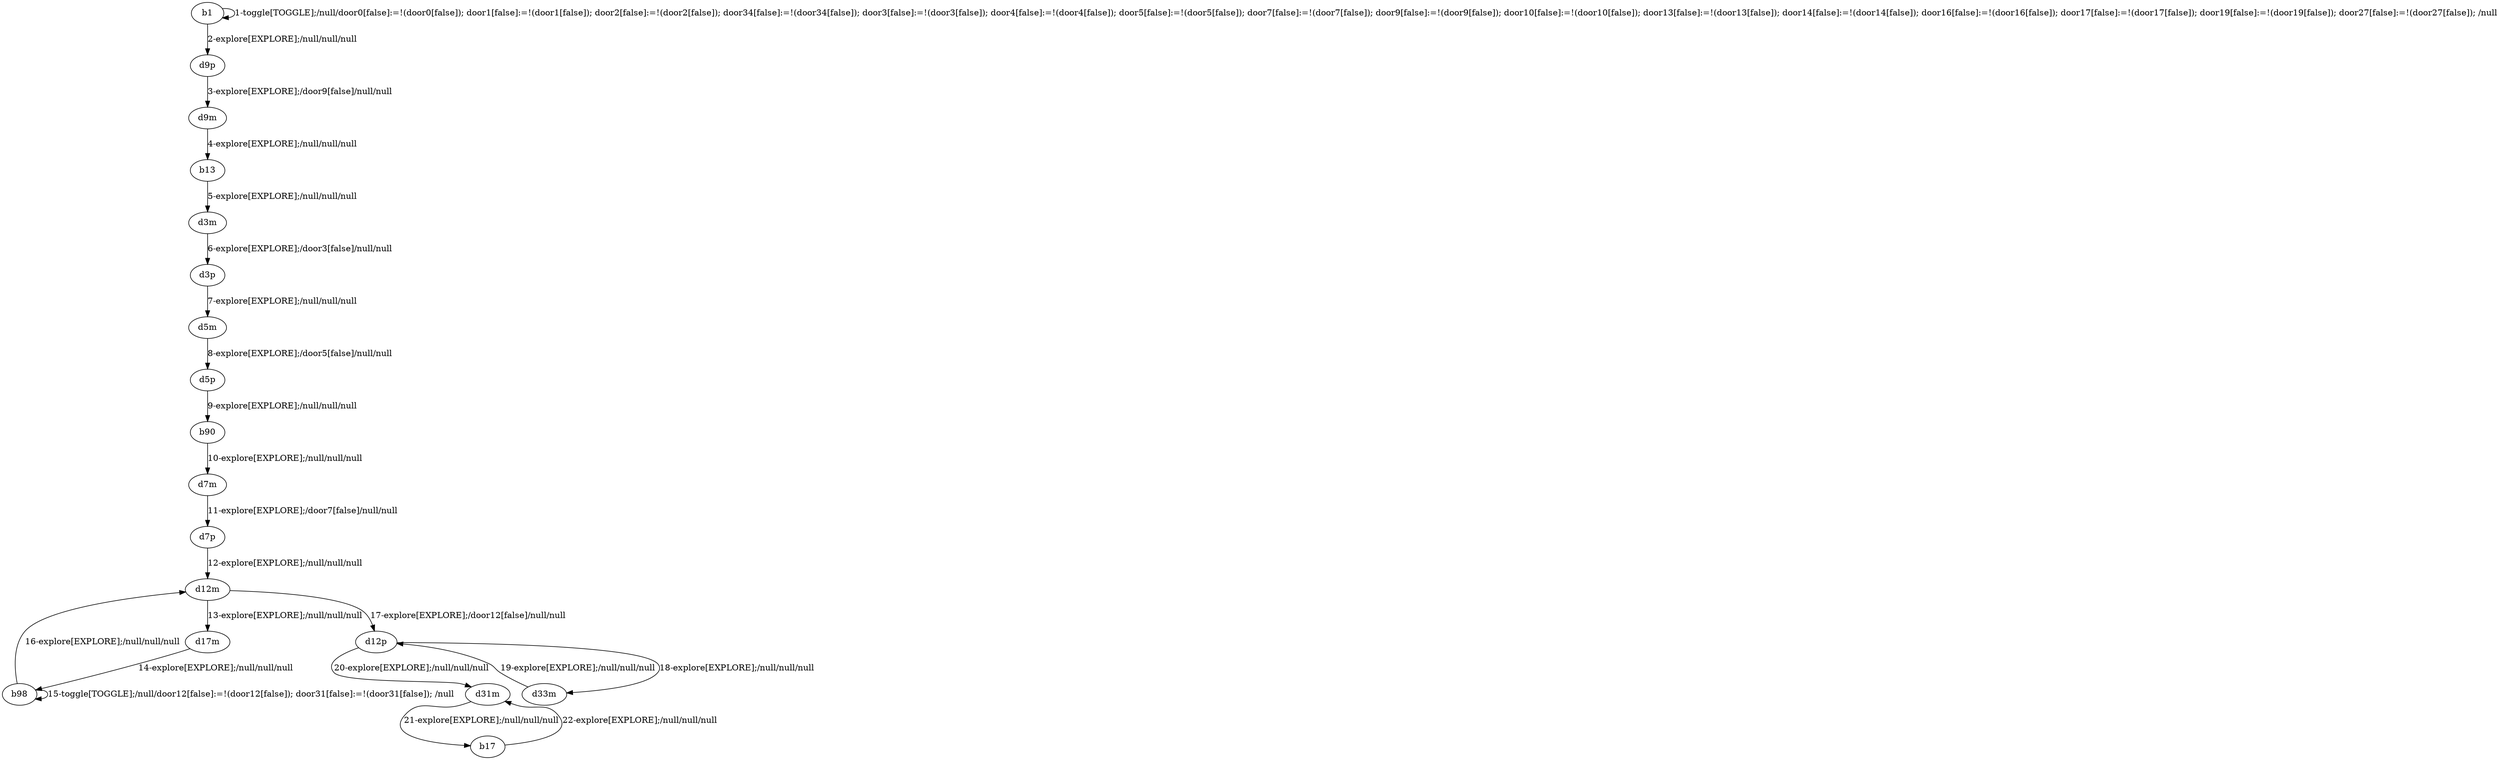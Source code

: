 # Total number of goals covered by this test: 2
# d31m --> b17
# b17 --> d31m

digraph g {
"b1" -> "b1" [label = "1-toggle[TOGGLE];/null/door0[false]:=!(door0[false]); door1[false]:=!(door1[false]); door2[false]:=!(door2[false]); door34[false]:=!(door34[false]); door3[false]:=!(door3[false]); door4[false]:=!(door4[false]); door5[false]:=!(door5[false]); door7[false]:=!(door7[false]); door9[false]:=!(door9[false]); door10[false]:=!(door10[false]); door13[false]:=!(door13[false]); door14[false]:=!(door14[false]); door16[false]:=!(door16[false]); door17[false]:=!(door17[false]); door19[false]:=!(door19[false]); door27[false]:=!(door27[false]); /null"];
"b1" -> "d9p" [label = "2-explore[EXPLORE];/null/null/null"];
"d9p" -> "d9m" [label = "3-explore[EXPLORE];/door9[false]/null/null"];
"d9m" -> "b13" [label = "4-explore[EXPLORE];/null/null/null"];
"b13" -> "d3m" [label = "5-explore[EXPLORE];/null/null/null"];
"d3m" -> "d3p" [label = "6-explore[EXPLORE];/door3[false]/null/null"];
"d3p" -> "d5m" [label = "7-explore[EXPLORE];/null/null/null"];
"d5m" -> "d5p" [label = "8-explore[EXPLORE];/door5[false]/null/null"];
"d5p" -> "b90" [label = "9-explore[EXPLORE];/null/null/null"];
"b90" -> "d7m" [label = "10-explore[EXPLORE];/null/null/null"];
"d7m" -> "d7p" [label = "11-explore[EXPLORE];/door7[false]/null/null"];
"d7p" -> "d12m" [label = "12-explore[EXPLORE];/null/null/null"];
"d12m" -> "d17m" [label = "13-explore[EXPLORE];/null/null/null"];
"d17m" -> "b98" [label = "14-explore[EXPLORE];/null/null/null"];
"b98" -> "b98" [label = "15-toggle[TOGGLE];/null/door12[false]:=!(door12[false]); door31[false]:=!(door31[false]); /null"];
"b98" -> "d12m" [label = "16-explore[EXPLORE];/null/null/null"];
"d12m" -> "d12p" [label = "17-explore[EXPLORE];/door12[false]/null/null"];
"d12p" -> "d33m" [label = "18-explore[EXPLORE];/null/null/null"];
"d33m" -> "d12p" [label = "19-explore[EXPLORE];/null/null/null"];
"d12p" -> "d31m" [label = "20-explore[EXPLORE];/null/null/null"];
"d31m" -> "b17" [label = "21-explore[EXPLORE];/null/null/null"];
"b17" -> "d31m" [label = "22-explore[EXPLORE];/null/null/null"];
}